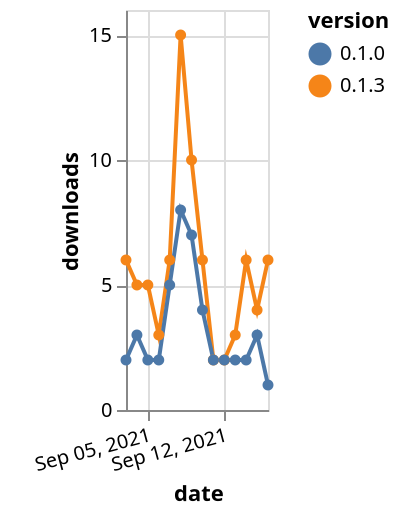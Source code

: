 {"$schema": "https://vega.github.io/schema/vega-lite/v5.json", "description": "A simple bar chart with embedded data.", "data": {"values": [{"date": "2021-09-03", "total": 695, "delta": 6, "version": "0.1.3"}, {"date": "2021-09-04", "total": 700, "delta": 5, "version": "0.1.3"}, {"date": "2021-09-05", "total": 705, "delta": 5, "version": "0.1.3"}, {"date": "2021-09-06", "total": 708, "delta": 3, "version": "0.1.3"}, {"date": "2021-09-07", "total": 714, "delta": 6, "version": "0.1.3"}, {"date": "2021-09-08", "total": 729, "delta": 15, "version": "0.1.3"}, {"date": "2021-09-09", "total": 739, "delta": 10, "version": "0.1.3"}, {"date": "2021-09-10", "total": 745, "delta": 6, "version": "0.1.3"}, {"date": "2021-09-11", "total": 747, "delta": 2, "version": "0.1.3"}, {"date": "2021-09-12", "total": 749, "delta": 2, "version": "0.1.3"}, {"date": "2021-09-13", "total": 752, "delta": 3, "version": "0.1.3"}, {"date": "2021-09-14", "total": 758, "delta": 6, "version": "0.1.3"}, {"date": "2021-09-15", "total": 762, "delta": 4, "version": "0.1.3"}, {"date": "2021-09-16", "total": 768, "delta": 6, "version": "0.1.3"}, {"date": "2021-09-03", "total": 2982, "delta": 2, "version": "0.1.0"}, {"date": "2021-09-04", "total": 2985, "delta": 3, "version": "0.1.0"}, {"date": "2021-09-05", "total": 2987, "delta": 2, "version": "0.1.0"}, {"date": "2021-09-06", "total": 2989, "delta": 2, "version": "0.1.0"}, {"date": "2021-09-07", "total": 2994, "delta": 5, "version": "0.1.0"}, {"date": "2021-09-08", "total": 3002, "delta": 8, "version": "0.1.0"}, {"date": "2021-09-09", "total": 3009, "delta": 7, "version": "0.1.0"}, {"date": "2021-09-10", "total": 3013, "delta": 4, "version": "0.1.0"}, {"date": "2021-09-11", "total": 3015, "delta": 2, "version": "0.1.0"}, {"date": "2021-09-12", "total": 3017, "delta": 2, "version": "0.1.0"}, {"date": "2021-09-13", "total": 3019, "delta": 2, "version": "0.1.0"}, {"date": "2021-09-14", "total": 3021, "delta": 2, "version": "0.1.0"}, {"date": "2021-09-15", "total": 3024, "delta": 3, "version": "0.1.0"}, {"date": "2021-09-16", "total": 3025, "delta": 1, "version": "0.1.0"}]}, "width": "container", "mark": {"type": "line", "point": {"filled": true}}, "encoding": {"x": {"field": "date", "type": "temporal", "timeUnit": "yearmonthdate", "title": "date", "axis": {"labelAngle": -15}}, "y": {"field": "delta", "type": "quantitative", "title": "downloads"}, "color": {"field": "version", "type": "nominal"}, "tooltip": {"field": "delta"}}}
